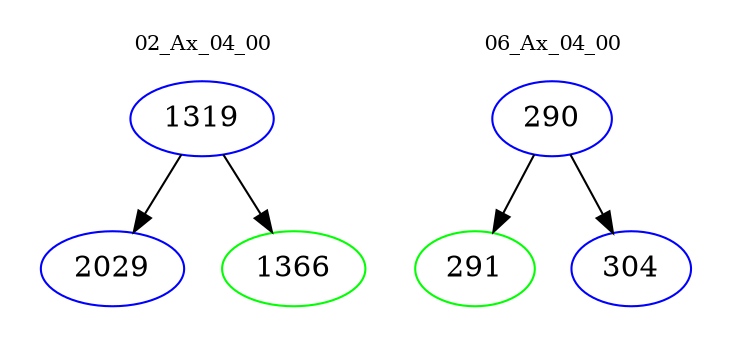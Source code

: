 digraph{
subgraph cluster_0 {
color = white
label = "02_Ax_04_00";
fontsize=10;
T0_1319 [label="1319", color="blue"]
T0_1319 -> T0_2029 [color="black"]
T0_2029 [label="2029", color="blue"]
T0_1319 -> T0_1366 [color="black"]
T0_1366 [label="1366", color="green"]
}
subgraph cluster_1 {
color = white
label = "06_Ax_04_00";
fontsize=10;
T1_290 [label="290", color="blue"]
T1_290 -> T1_291 [color="black"]
T1_291 [label="291", color="green"]
T1_290 -> T1_304 [color="black"]
T1_304 [label="304", color="blue"]
}
}
